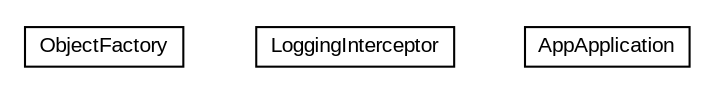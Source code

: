 #!/usr/local/bin/dot
#
# Class diagram 
# Generated by UMLGraph version R5_6-24-gf6e263 (http://www.umlgraph.org/)
#

digraph G {
	edge [fontname="arial",fontsize=10,labelfontname="arial",labelfontsize=10];
	node [fontname="arial",fontsize=10,shape=plaintext];
	nodesep=0.25;
	ranksep=0.5;
	// net.trajano.app.internal.ObjectFactory
	c74 [label=<<table title="net.trajano.app.internal.ObjectFactory" border="0" cellborder="1" cellspacing="0" cellpadding="2" port="p" href="./ObjectFactory.html">
		<tr><td><table border="0" cellspacing="0" cellpadding="1">
<tr><td align="center" balign="center"> ObjectFactory </td></tr>
		</table></td></tr>
		</table>>, URL="./ObjectFactory.html", fontname="arial", fontcolor="black", fontsize=10.0];
	// net.trajano.app.internal.LoggingInterceptor
	c75 [label=<<table title="net.trajano.app.internal.LoggingInterceptor" border="0" cellborder="1" cellspacing="0" cellpadding="2" port="p" href="./LoggingInterceptor.html">
		<tr><td><table border="0" cellspacing="0" cellpadding="1">
<tr><td align="center" balign="center"> LoggingInterceptor </td></tr>
		</table></td></tr>
		</table>>, URL="./LoggingInterceptor.html", fontname="arial", fontcolor="black", fontsize=10.0];
	// net.trajano.app.internal.AppApplication
	c76 [label=<<table title="net.trajano.app.internal.AppApplication" border="0" cellborder="1" cellspacing="0" cellpadding="2" port="p" href="./AppApplication.html">
		<tr><td><table border="0" cellspacing="0" cellpadding="1">
<tr><td align="center" balign="center"> AppApplication </td></tr>
		</table></td></tr>
		</table>>, URL="./AppApplication.html", fontname="arial", fontcolor="black", fontsize=10.0];
}

